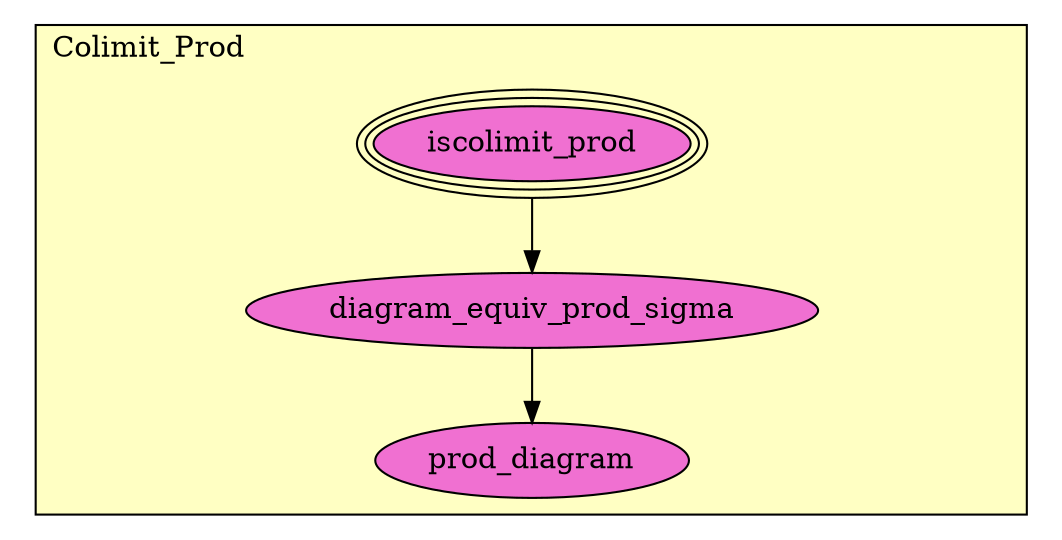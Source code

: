 digraph HoTT_Colimits_Colimit_Prod {
  graph [ratio=0.5]
  node [style=filled]
Colimit_Prod_iscolimit_prod [label="iscolimit_prod", URL=<Colimit_Prod.html#iscolimit_prod>, peripheries=3, fillcolor="#F070D1"] ;
Colimit_Prod_diagram_equiv_prod_sigma [label="diagram_equiv_prod_sigma", URL=<Colimit_Prod.html#diagram_equiv_prod_sigma>, fillcolor="#F070D1"] ;
Colimit_Prod_prod_diagram [label="prod_diagram", URL=<Colimit_Prod.html#prod_diagram>, fillcolor="#F070D1"] ;
  Colimit_Prod_iscolimit_prod -> Colimit_Prod_diagram_equiv_prod_sigma [] ;
  Colimit_Prod_diagram_equiv_prod_sigma -> Colimit_Prod_prod_diagram [] ;
subgraph cluster_Colimit_Prod { label="Colimit_Prod"; fillcolor="#FFFFC3"; labeljust=l; style=filled 
Colimit_Prod_prod_diagram; Colimit_Prod_diagram_equiv_prod_sigma; Colimit_Prod_iscolimit_prod; };
} /* END */
